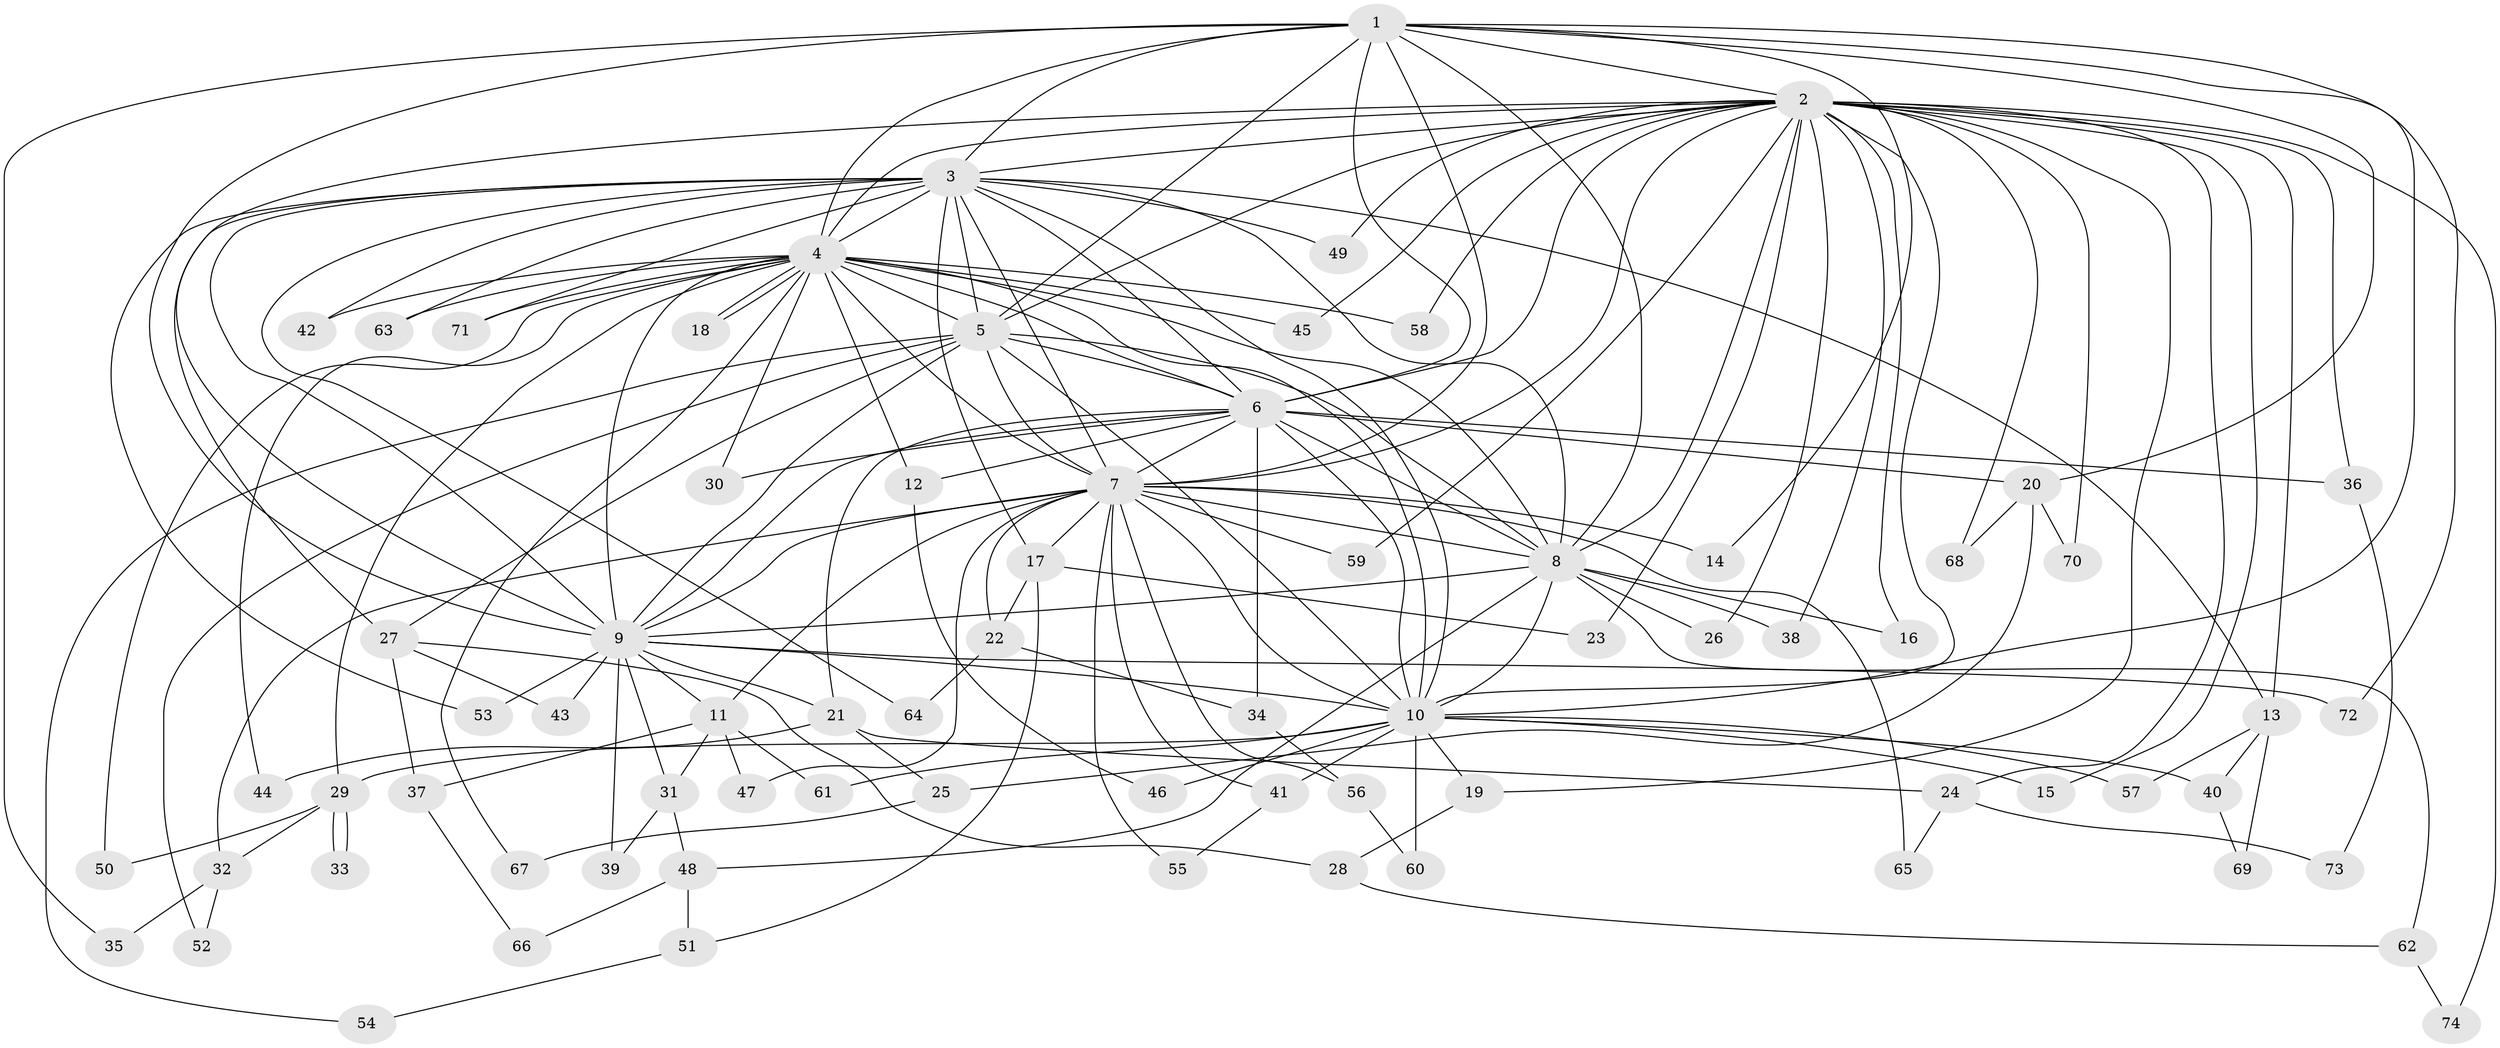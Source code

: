 // coarse degree distribution, {9: 0.017857142857142856, 22: 0.05357142857142857, 15: 0.017857142857142856, 13: 0.05357142857142857, 7: 0.03571428571428571, 4: 0.08928571428571429, 2: 0.5714285714285714, 5: 0.08928571428571429, 3: 0.05357142857142857, 1: 0.017857142857142856}
// Generated by graph-tools (version 1.1) at 2025/23/03/03/25 07:23:37]
// undirected, 74 vertices, 173 edges
graph export_dot {
graph [start="1"]
  node [color=gray90,style=filled];
  1;
  2;
  3;
  4;
  5;
  6;
  7;
  8;
  9;
  10;
  11;
  12;
  13;
  14;
  15;
  16;
  17;
  18;
  19;
  20;
  21;
  22;
  23;
  24;
  25;
  26;
  27;
  28;
  29;
  30;
  31;
  32;
  33;
  34;
  35;
  36;
  37;
  38;
  39;
  40;
  41;
  42;
  43;
  44;
  45;
  46;
  47;
  48;
  49;
  50;
  51;
  52;
  53;
  54;
  55;
  56;
  57;
  58;
  59;
  60;
  61;
  62;
  63;
  64;
  65;
  66;
  67;
  68;
  69;
  70;
  71;
  72;
  73;
  74;
  1 -- 2;
  1 -- 3;
  1 -- 4;
  1 -- 5;
  1 -- 6;
  1 -- 7;
  1 -- 8;
  1 -- 9;
  1 -- 10;
  1 -- 14;
  1 -- 20;
  1 -- 35;
  1 -- 72;
  2 -- 3;
  2 -- 4;
  2 -- 5;
  2 -- 6;
  2 -- 7;
  2 -- 8;
  2 -- 9;
  2 -- 10;
  2 -- 13;
  2 -- 15;
  2 -- 16;
  2 -- 19;
  2 -- 23;
  2 -- 24;
  2 -- 26;
  2 -- 36;
  2 -- 38;
  2 -- 45;
  2 -- 49;
  2 -- 58;
  2 -- 59;
  2 -- 68;
  2 -- 70;
  2 -- 74;
  3 -- 4;
  3 -- 5;
  3 -- 6;
  3 -- 7;
  3 -- 8;
  3 -- 9;
  3 -- 10;
  3 -- 13;
  3 -- 17;
  3 -- 27;
  3 -- 42;
  3 -- 49;
  3 -- 53;
  3 -- 63;
  3 -- 64;
  3 -- 71;
  4 -- 5;
  4 -- 6;
  4 -- 7;
  4 -- 8;
  4 -- 9;
  4 -- 10;
  4 -- 12;
  4 -- 18;
  4 -- 18;
  4 -- 29;
  4 -- 30;
  4 -- 42;
  4 -- 44;
  4 -- 45;
  4 -- 50;
  4 -- 58;
  4 -- 63;
  4 -- 67;
  4 -- 71;
  5 -- 6;
  5 -- 7;
  5 -- 8;
  5 -- 9;
  5 -- 10;
  5 -- 27;
  5 -- 52;
  5 -- 54;
  6 -- 7;
  6 -- 8;
  6 -- 9;
  6 -- 10;
  6 -- 12;
  6 -- 20;
  6 -- 21;
  6 -- 30;
  6 -- 34;
  6 -- 36;
  7 -- 8;
  7 -- 9;
  7 -- 10;
  7 -- 11;
  7 -- 14;
  7 -- 17;
  7 -- 22;
  7 -- 32;
  7 -- 41;
  7 -- 47;
  7 -- 55;
  7 -- 56;
  7 -- 59;
  7 -- 65;
  8 -- 9;
  8 -- 10;
  8 -- 16;
  8 -- 26;
  8 -- 38;
  8 -- 48;
  8 -- 62;
  9 -- 10;
  9 -- 11;
  9 -- 21;
  9 -- 31;
  9 -- 39;
  9 -- 43;
  9 -- 53;
  9 -- 72;
  10 -- 15;
  10 -- 19;
  10 -- 29;
  10 -- 40;
  10 -- 41;
  10 -- 46;
  10 -- 57;
  10 -- 60;
  10 -- 61;
  11 -- 31;
  11 -- 37;
  11 -- 47;
  11 -- 61;
  12 -- 46;
  13 -- 40;
  13 -- 57;
  13 -- 69;
  17 -- 22;
  17 -- 23;
  17 -- 51;
  19 -- 28;
  20 -- 25;
  20 -- 68;
  20 -- 70;
  21 -- 24;
  21 -- 25;
  21 -- 44;
  22 -- 34;
  22 -- 64;
  24 -- 65;
  24 -- 73;
  25 -- 67;
  27 -- 28;
  27 -- 37;
  27 -- 43;
  28 -- 62;
  29 -- 32;
  29 -- 33;
  29 -- 33;
  29 -- 50;
  31 -- 39;
  31 -- 48;
  32 -- 35;
  32 -- 52;
  34 -- 56;
  36 -- 73;
  37 -- 66;
  40 -- 69;
  41 -- 55;
  48 -- 51;
  48 -- 66;
  51 -- 54;
  56 -- 60;
  62 -- 74;
}
